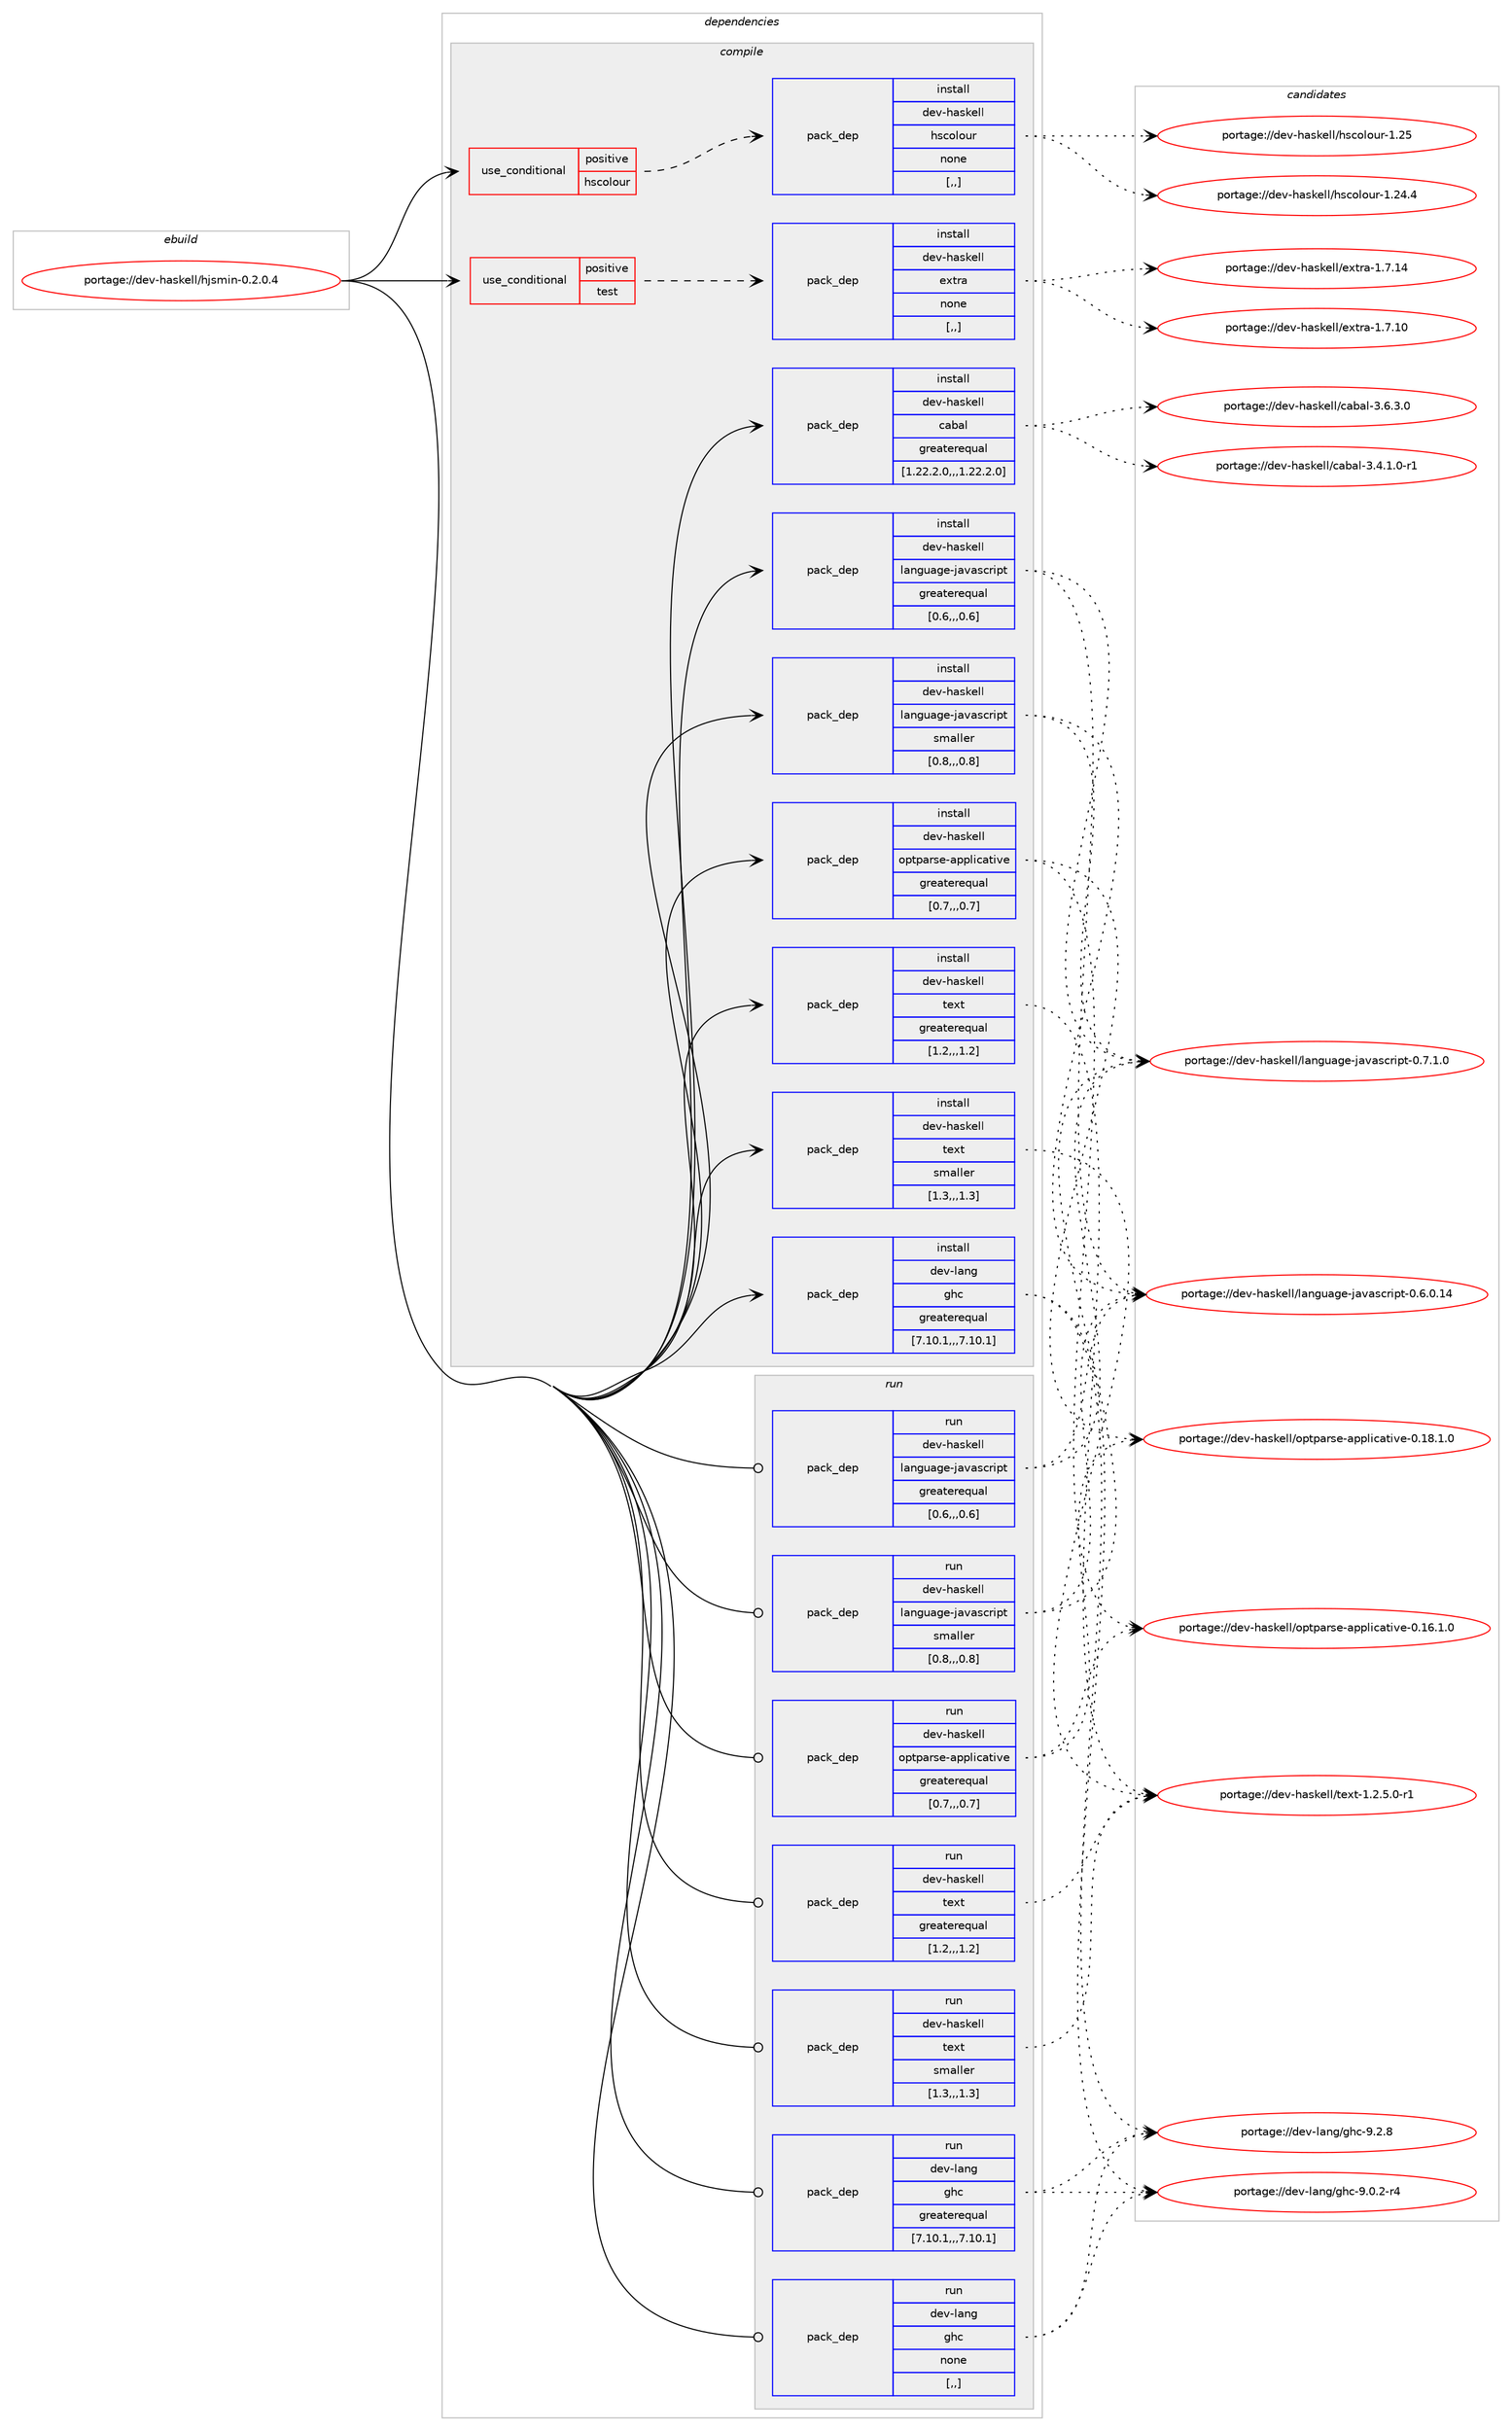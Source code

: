 digraph prolog {

# *************
# Graph options
# *************

newrank=true;
concentrate=true;
compound=true;
graph [rankdir=LR,fontname=Helvetica,fontsize=10,ranksep=1.5];#, ranksep=2.5, nodesep=0.2];
edge  [arrowhead=vee];
node  [fontname=Helvetica,fontsize=10];

# **********
# The ebuild
# **********

subgraph cluster_leftcol {
color=gray;
label=<<i>ebuild</i>>;
id [label="portage://dev-haskell/hjsmin-0.2.0.4", color=red, width=4, href="../dev-haskell/hjsmin-0.2.0.4.svg"];
}

# ****************
# The dependencies
# ****************

subgraph cluster_midcol {
color=gray;
label=<<i>dependencies</i>>;
subgraph cluster_compile {
fillcolor="#eeeeee";
style=filled;
label=<<i>compile</i>>;
subgraph cond20480 {
dependency81382 [label=<<TABLE BORDER="0" CELLBORDER="1" CELLSPACING="0" CELLPADDING="4"><TR><TD ROWSPAN="3" CELLPADDING="10">use_conditional</TD></TR><TR><TD>positive</TD></TR><TR><TD>hscolour</TD></TR></TABLE>>, shape=none, color=red];
subgraph pack59908 {
dependency81383 [label=<<TABLE BORDER="0" CELLBORDER="1" CELLSPACING="0" CELLPADDING="4" WIDTH="220"><TR><TD ROWSPAN="6" CELLPADDING="30">pack_dep</TD></TR><TR><TD WIDTH="110">install</TD></TR><TR><TD>dev-haskell</TD></TR><TR><TD>hscolour</TD></TR><TR><TD>none</TD></TR><TR><TD>[,,]</TD></TR></TABLE>>, shape=none, color=blue];
}
dependency81382:e -> dependency81383:w [weight=20,style="dashed",arrowhead="vee"];
}
id:e -> dependency81382:w [weight=20,style="solid",arrowhead="vee"];
subgraph cond20481 {
dependency81384 [label=<<TABLE BORDER="0" CELLBORDER="1" CELLSPACING="0" CELLPADDING="4"><TR><TD ROWSPAN="3" CELLPADDING="10">use_conditional</TD></TR><TR><TD>positive</TD></TR><TR><TD>test</TD></TR></TABLE>>, shape=none, color=red];
subgraph pack59909 {
dependency81385 [label=<<TABLE BORDER="0" CELLBORDER="1" CELLSPACING="0" CELLPADDING="4" WIDTH="220"><TR><TD ROWSPAN="6" CELLPADDING="30">pack_dep</TD></TR><TR><TD WIDTH="110">install</TD></TR><TR><TD>dev-haskell</TD></TR><TR><TD>extra</TD></TR><TR><TD>none</TD></TR><TR><TD>[,,]</TD></TR></TABLE>>, shape=none, color=blue];
}
dependency81384:e -> dependency81385:w [weight=20,style="dashed",arrowhead="vee"];
}
id:e -> dependency81384:w [weight=20,style="solid",arrowhead="vee"];
subgraph pack59910 {
dependency81386 [label=<<TABLE BORDER="0" CELLBORDER="1" CELLSPACING="0" CELLPADDING="4" WIDTH="220"><TR><TD ROWSPAN="6" CELLPADDING="30">pack_dep</TD></TR><TR><TD WIDTH="110">install</TD></TR><TR><TD>dev-haskell</TD></TR><TR><TD>cabal</TD></TR><TR><TD>greaterequal</TD></TR><TR><TD>[1.22.2.0,,,1.22.2.0]</TD></TR></TABLE>>, shape=none, color=blue];
}
id:e -> dependency81386:w [weight=20,style="solid",arrowhead="vee"];
subgraph pack59911 {
dependency81387 [label=<<TABLE BORDER="0" CELLBORDER="1" CELLSPACING="0" CELLPADDING="4" WIDTH="220"><TR><TD ROWSPAN="6" CELLPADDING="30">pack_dep</TD></TR><TR><TD WIDTH="110">install</TD></TR><TR><TD>dev-haskell</TD></TR><TR><TD>language-javascript</TD></TR><TR><TD>greaterequal</TD></TR><TR><TD>[0.6,,,0.6]</TD></TR></TABLE>>, shape=none, color=blue];
}
id:e -> dependency81387:w [weight=20,style="solid",arrowhead="vee"];
subgraph pack59912 {
dependency81388 [label=<<TABLE BORDER="0" CELLBORDER="1" CELLSPACING="0" CELLPADDING="4" WIDTH="220"><TR><TD ROWSPAN="6" CELLPADDING="30">pack_dep</TD></TR><TR><TD WIDTH="110">install</TD></TR><TR><TD>dev-haskell</TD></TR><TR><TD>language-javascript</TD></TR><TR><TD>smaller</TD></TR><TR><TD>[0.8,,,0.8]</TD></TR></TABLE>>, shape=none, color=blue];
}
id:e -> dependency81388:w [weight=20,style="solid",arrowhead="vee"];
subgraph pack59913 {
dependency81389 [label=<<TABLE BORDER="0" CELLBORDER="1" CELLSPACING="0" CELLPADDING="4" WIDTH="220"><TR><TD ROWSPAN="6" CELLPADDING="30">pack_dep</TD></TR><TR><TD WIDTH="110">install</TD></TR><TR><TD>dev-haskell</TD></TR><TR><TD>optparse-applicative</TD></TR><TR><TD>greaterequal</TD></TR><TR><TD>[0.7,,,0.7]</TD></TR></TABLE>>, shape=none, color=blue];
}
id:e -> dependency81389:w [weight=20,style="solid",arrowhead="vee"];
subgraph pack59914 {
dependency81390 [label=<<TABLE BORDER="0" CELLBORDER="1" CELLSPACING="0" CELLPADDING="4" WIDTH="220"><TR><TD ROWSPAN="6" CELLPADDING="30">pack_dep</TD></TR><TR><TD WIDTH="110">install</TD></TR><TR><TD>dev-haskell</TD></TR><TR><TD>text</TD></TR><TR><TD>greaterequal</TD></TR><TR><TD>[1.2,,,1.2]</TD></TR></TABLE>>, shape=none, color=blue];
}
id:e -> dependency81390:w [weight=20,style="solid",arrowhead="vee"];
subgraph pack59915 {
dependency81391 [label=<<TABLE BORDER="0" CELLBORDER="1" CELLSPACING="0" CELLPADDING="4" WIDTH="220"><TR><TD ROWSPAN="6" CELLPADDING="30">pack_dep</TD></TR><TR><TD WIDTH="110">install</TD></TR><TR><TD>dev-haskell</TD></TR><TR><TD>text</TD></TR><TR><TD>smaller</TD></TR><TR><TD>[1.3,,,1.3]</TD></TR></TABLE>>, shape=none, color=blue];
}
id:e -> dependency81391:w [weight=20,style="solid",arrowhead="vee"];
subgraph pack59916 {
dependency81392 [label=<<TABLE BORDER="0" CELLBORDER="1" CELLSPACING="0" CELLPADDING="4" WIDTH="220"><TR><TD ROWSPAN="6" CELLPADDING="30">pack_dep</TD></TR><TR><TD WIDTH="110">install</TD></TR><TR><TD>dev-lang</TD></TR><TR><TD>ghc</TD></TR><TR><TD>greaterequal</TD></TR><TR><TD>[7.10.1,,,7.10.1]</TD></TR></TABLE>>, shape=none, color=blue];
}
id:e -> dependency81392:w [weight=20,style="solid",arrowhead="vee"];
}
subgraph cluster_compileandrun {
fillcolor="#eeeeee";
style=filled;
label=<<i>compile and run</i>>;
}
subgraph cluster_run {
fillcolor="#eeeeee";
style=filled;
label=<<i>run</i>>;
subgraph pack59917 {
dependency81393 [label=<<TABLE BORDER="0" CELLBORDER="1" CELLSPACING="0" CELLPADDING="4" WIDTH="220"><TR><TD ROWSPAN="6" CELLPADDING="30">pack_dep</TD></TR><TR><TD WIDTH="110">run</TD></TR><TR><TD>dev-haskell</TD></TR><TR><TD>language-javascript</TD></TR><TR><TD>greaterequal</TD></TR><TR><TD>[0.6,,,0.6]</TD></TR></TABLE>>, shape=none, color=blue];
}
id:e -> dependency81393:w [weight=20,style="solid",arrowhead="odot"];
subgraph pack59918 {
dependency81394 [label=<<TABLE BORDER="0" CELLBORDER="1" CELLSPACING="0" CELLPADDING="4" WIDTH="220"><TR><TD ROWSPAN="6" CELLPADDING="30">pack_dep</TD></TR><TR><TD WIDTH="110">run</TD></TR><TR><TD>dev-haskell</TD></TR><TR><TD>language-javascript</TD></TR><TR><TD>smaller</TD></TR><TR><TD>[0.8,,,0.8]</TD></TR></TABLE>>, shape=none, color=blue];
}
id:e -> dependency81394:w [weight=20,style="solid",arrowhead="odot"];
subgraph pack59919 {
dependency81395 [label=<<TABLE BORDER="0" CELLBORDER="1" CELLSPACING="0" CELLPADDING="4" WIDTH="220"><TR><TD ROWSPAN="6" CELLPADDING="30">pack_dep</TD></TR><TR><TD WIDTH="110">run</TD></TR><TR><TD>dev-haskell</TD></TR><TR><TD>optparse-applicative</TD></TR><TR><TD>greaterequal</TD></TR><TR><TD>[0.7,,,0.7]</TD></TR></TABLE>>, shape=none, color=blue];
}
id:e -> dependency81395:w [weight=20,style="solid",arrowhead="odot"];
subgraph pack59920 {
dependency81396 [label=<<TABLE BORDER="0" CELLBORDER="1" CELLSPACING="0" CELLPADDING="4" WIDTH="220"><TR><TD ROWSPAN="6" CELLPADDING="30">pack_dep</TD></TR><TR><TD WIDTH="110">run</TD></TR><TR><TD>dev-haskell</TD></TR><TR><TD>text</TD></TR><TR><TD>greaterequal</TD></TR><TR><TD>[1.2,,,1.2]</TD></TR></TABLE>>, shape=none, color=blue];
}
id:e -> dependency81396:w [weight=20,style="solid",arrowhead="odot"];
subgraph pack59921 {
dependency81397 [label=<<TABLE BORDER="0" CELLBORDER="1" CELLSPACING="0" CELLPADDING="4" WIDTH="220"><TR><TD ROWSPAN="6" CELLPADDING="30">pack_dep</TD></TR><TR><TD WIDTH="110">run</TD></TR><TR><TD>dev-haskell</TD></TR><TR><TD>text</TD></TR><TR><TD>smaller</TD></TR><TR><TD>[1.3,,,1.3]</TD></TR></TABLE>>, shape=none, color=blue];
}
id:e -> dependency81397:w [weight=20,style="solid",arrowhead="odot"];
subgraph pack59922 {
dependency81398 [label=<<TABLE BORDER="0" CELLBORDER="1" CELLSPACING="0" CELLPADDING="4" WIDTH="220"><TR><TD ROWSPAN="6" CELLPADDING="30">pack_dep</TD></TR><TR><TD WIDTH="110">run</TD></TR><TR><TD>dev-lang</TD></TR><TR><TD>ghc</TD></TR><TR><TD>greaterequal</TD></TR><TR><TD>[7.10.1,,,7.10.1]</TD></TR></TABLE>>, shape=none, color=blue];
}
id:e -> dependency81398:w [weight=20,style="solid",arrowhead="odot"];
subgraph pack59923 {
dependency81399 [label=<<TABLE BORDER="0" CELLBORDER="1" CELLSPACING="0" CELLPADDING="4" WIDTH="220"><TR><TD ROWSPAN="6" CELLPADDING="30">pack_dep</TD></TR><TR><TD WIDTH="110">run</TD></TR><TR><TD>dev-lang</TD></TR><TR><TD>ghc</TD></TR><TR><TD>none</TD></TR><TR><TD>[,,]</TD></TR></TABLE>>, shape=none, color=blue];
}
id:e -> dependency81399:w [weight=20,style="solid",arrowhead="odot"];
}
}

# **************
# The candidates
# **************

subgraph cluster_choices {
rank=same;
color=gray;
label=<<i>candidates</i>>;

subgraph choice59908 {
color=black;
nodesep=1;
choice100101118451049711510710110810847104115991111081111171144549465053 [label="portage://dev-haskell/hscolour-1.25", color=red, width=4,href="../dev-haskell/hscolour-1.25.svg"];
choice1001011184510497115107101108108471041159911110811111711445494650524652 [label="portage://dev-haskell/hscolour-1.24.4", color=red, width=4,href="../dev-haskell/hscolour-1.24.4.svg"];
dependency81383:e -> choice100101118451049711510710110810847104115991111081111171144549465053:w [style=dotted,weight="100"];
dependency81383:e -> choice1001011184510497115107101108108471041159911110811111711445494650524652:w [style=dotted,weight="100"];
}
subgraph choice59909 {
color=black;
nodesep=1;
choice1001011184510497115107101108108471011201161149745494655464952 [label="portage://dev-haskell/extra-1.7.14", color=red, width=4,href="../dev-haskell/extra-1.7.14.svg"];
choice1001011184510497115107101108108471011201161149745494655464948 [label="portage://dev-haskell/extra-1.7.10", color=red, width=4,href="../dev-haskell/extra-1.7.10.svg"];
dependency81385:e -> choice1001011184510497115107101108108471011201161149745494655464952:w [style=dotted,weight="100"];
dependency81385:e -> choice1001011184510497115107101108108471011201161149745494655464948:w [style=dotted,weight="100"];
}
subgraph choice59910 {
color=black;
nodesep=1;
choice100101118451049711510710110810847999798971084551465446514648 [label="portage://dev-haskell/cabal-3.6.3.0", color=red, width=4,href="../dev-haskell/cabal-3.6.3.0.svg"];
choice1001011184510497115107101108108479997989710845514652464946484511449 [label="portage://dev-haskell/cabal-3.4.1.0-r1", color=red, width=4,href="../dev-haskell/cabal-3.4.1.0-r1.svg"];
dependency81386:e -> choice100101118451049711510710110810847999798971084551465446514648:w [style=dotted,weight="100"];
dependency81386:e -> choice1001011184510497115107101108108479997989710845514652464946484511449:w [style=dotted,weight="100"];
}
subgraph choice59911 {
color=black;
nodesep=1;
choice1001011184510497115107101108108471089711010311797103101451069711897115991141051121164548465546494648 [label="portage://dev-haskell/language-javascript-0.7.1.0", color=red, width=4,href="../dev-haskell/language-javascript-0.7.1.0.svg"];
choice100101118451049711510710110810847108971101031179710310145106971189711599114105112116454846544648464952 [label="portage://dev-haskell/language-javascript-0.6.0.14", color=red, width=4,href="../dev-haskell/language-javascript-0.6.0.14.svg"];
dependency81387:e -> choice1001011184510497115107101108108471089711010311797103101451069711897115991141051121164548465546494648:w [style=dotted,weight="100"];
dependency81387:e -> choice100101118451049711510710110810847108971101031179710310145106971189711599114105112116454846544648464952:w [style=dotted,weight="100"];
}
subgraph choice59912 {
color=black;
nodesep=1;
choice1001011184510497115107101108108471089711010311797103101451069711897115991141051121164548465546494648 [label="portage://dev-haskell/language-javascript-0.7.1.0", color=red, width=4,href="../dev-haskell/language-javascript-0.7.1.0.svg"];
choice100101118451049711510710110810847108971101031179710310145106971189711599114105112116454846544648464952 [label="portage://dev-haskell/language-javascript-0.6.0.14", color=red, width=4,href="../dev-haskell/language-javascript-0.6.0.14.svg"];
dependency81388:e -> choice1001011184510497115107101108108471089711010311797103101451069711897115991141051121164548465546494648:w [style=dotted,weight="100"];
dependency81388:e -> choice100101118451049711510710110810847108971101031179710310145106971189711599114105112116454846544648464952:w [style=dotted,weight="100"];
}
subgraph choice59913 {
color=black;
nodesep=1;
choice1001011184510497115107101108108471111121161129711411510145971121121081059997116105118101454846495646494648 [label="portage://dev-haskell/optparse-applicative-0.18.1.0", color=red, width=4,href="../dev-haskell/optparse-applicative-0.18.1.0.svg"];
choice1001011184510497115107101108108471111121161129711411510145971121121081059997116105118101454846495446494648 [label="portage://dev-haskell/optparse-applicative-0.16.1.0", color=red, width=4,href="../dev-haskell/optparse-applicative-0.16.1.0.svg"];
dependency81389:e -> choice1001011184510497115107101108108471111121161129711411510145971121121081059997116105118101454846495646494648:w [style=dotted,weight="100"];
dependency81389:e -> choice1001011184510497115107101108108471111121161129711411510145971121121081059997116105118101454846495446494648:w [style=dotted,weight="100"];
}
subgraph choice59914 {
color=black;
nodesep=1;
choice10010111845104971151071011081084711610112011645494650465346484511449 [label="portage://dev-haskell/text-1.2.5.0-r1", color=red, width=4,href="../dev-haskell/text-1.2.5.0-r1.svg"];
dependency81390:e -> choice10010111845104971151071011081084711610112011645494650465346484511449:w [style=dotted,weight="100"];
}
subgraph choice59915 {
color=black;
nodesep=1;
choice10010111845104971151071011081084711610112011645494650465346484511449 [label="portage://dev-haskell/text-1.2.5.0-r1", color=red, width=4,href="../dev-haskell/text-1.2.5.0-r1.svg"];
dependency81391:e -> choice10010111845104971151071011081084711610112011645494650465346484511449:w [style=dotted,weight="100"];
}
subgraph choice59916 {
color=black;
nodesep=1;
choice10010111845108971101034710310499455746504656 [label="portage://dev-lang/ghc-9.2.8", color=red, width=4,href="../dev-lang/ghc-9.2.8.svg"];
choice100101118451089711010347103104994557464846504511452 [label="portage://dev-lang/ghc-9.0.2-r4", color=red, width=4,href="../dev-lang/ghc-9.0.2-r4.svg"];
dependency81392:e -> choice10010111845108971101034710310499455746504656:w [style=dotted,weight="100"];
dependency81392:e -> choice100101118451089711010347103104994557464846504511452:w [style=dotted,weight="100"];
}
subgraph choice59917 {
color=black;
nodesep=1;
choice1001011184510497115107101108108471089711010311797103101451069711897115991141051121164548465546494648 [label="portage://dev-haskell/language-javascript-0.7.1.0", color=red, width=4,href="../dev-haskell/language-javascript-0.7.1.0.svg"];
choice100101118451049711510710110810847108971101031179710310145106971189711599114105112116454846544648464952 [label="portage://dev-haskell/language-javascript-0.6.0.14", color=red, width=4,href="../dev-haskell/language-javascript-0.6.0.14.svg"];
dependency81393:e -> choice1001011184510497115107101108108471089711010311797103101451069711897115991141051121164548465546494648:w [style=dotted,weight="100"];
dependency81393:e -> choice100101118451049711510710110810847108971101031179710310145106971189711599114105112116454846544648464952:w [style=dotted,weight="100"];
}
subgraph choice59918 {
color=black;
nodesep=1;
choice1001011184510497115107101108108471089711010311797103101451069711897115991141051121164548465546494648 [label="portage://dev-haskell/language-javascript-0.7.1.0", color=red, width=4,href="../dev-haskell/language-javascript-0.7.1.0.svg"];
choice100101118451049711510710110810847108971101031179710310145106971189711599114105112116454846544648464952 [label="portage://dev-haskell/language-javascript-0.6.0.14", color=red, width=4,href="../dev-haskell/language-javascript-0.6.0.14.svg"];
dependency81394:e -> choice1001011184510497115107101108108471089711010311797103101451069711897115991141051121164548465546494648:w [style=dotted,weight="100"];
dependency81394:e -> choice100101118451049711510710110810847108971101031179710310145106971189711599114105112116454846544648464952:w [style=dotted,weight="100"];
}
subgraph choice59919 {
color=black;
nodesep=1;
choice1001011184510497115107101108108471111121161129711411510145971121121081059997116105118101454846495646494648 [label="portage://dev-haskell/optparse-applicative-0.18.1.0", color=red, width=4,href="../dev-haskell/optparse-applicative-0.18.1.0.svg"];
choice1001011184510497115107101108108471111121161129711411510145971121121081059997116105118101454846495446494648 [label="portage://dev-haskell/optparse-applicative-0.16.1.0", color=red, width=4,href="../dev-haskell/optparse-applicative-0.16.1.0.svg"];
dependency81395:e -> choice1001011184510497115107101108108471111121161129711411510145971121121081059997116105118101454846495646494648:w [style=dotted,weight="100"];
dependency81395:e -> choice1001011184510497115107101108108471111121161129711411510145971121121081059997116105118101454846495446494648:w [style=dotted,weight="100"];
}
subgraph choice59920 {
color=black;
nodesep=1;
choice10010111845104971151071011081084711610112011645494650465346484511449 [label="portage://dev-haskell/text-1.2.5.0-r1", color=red, width=4,href="../dev-haskell/text-1.2.5.0-r1.svg"];
dependency81396:e -> choice10010111845104971151071011081084711610112011645494650465346484511449:w [style=dotted,weight="100"];
}
subgraph choice59921 {
color=black;
nodesep=1;
choice10010111845104971151071011081084711610112011645494650465346484511449 [label="portage://dev-haskell/text-1.2.5.0-r1", color=red, width=4,href="../dev-haskell/text-1.2.5.0-r1.svg"];
dependency81397:e -> choice10010111845104971151071011081084711610112011645494650465346484511449:w [style=dotted,weight="100"];
}
subgraph choice59922 {
color=black;
nodesep=1;
choice10010111845108971101034710310499455746504656 [label="portage://dev-lang/ghc-9.2.8", color=red, width=4,href="../dev-lang/ghc-9.2.8.svg"];
choice100101118451089711010347103104994557464846504511452 [label="portage://dev-lang/ghc-9.0.2-r4", color=red, width=4,href="../dev-lang/ghc-9.0.2-r4.svg"];
dependency81398:e -> choice10010111845108971101034710310499455746504656:w [style=dotted,weight="100"];
dependency81398:e -> choice100101118451089711010347103104994557464846504511452:w [style=dotted,weight="100"];
}
subgraph choice59923 {
color=black;
nodesep=1;
choice10010111845108971101034710310499455746504656 [label="portage://dev-lang/ghc-9.2.8", color=red, width=4,href="../dev-lang/ghc-9.2.8.svg"];
choice100101118451089711010347103104994557464846504511452 [label="portage://dev-lang/ghc-9.0.2-r4", color=red, width=4,href="../dev-lang/ghc-9.0.2-r4.svg"];
dependency81399:e -> choice10010111845108971101034710310499455746504656:w [style=dotted,weight="100"];
dependency81399:e -> choice100101118451089711010347103104994557464846504511452:w [style=dotted,weight="100"];
}
}

}
